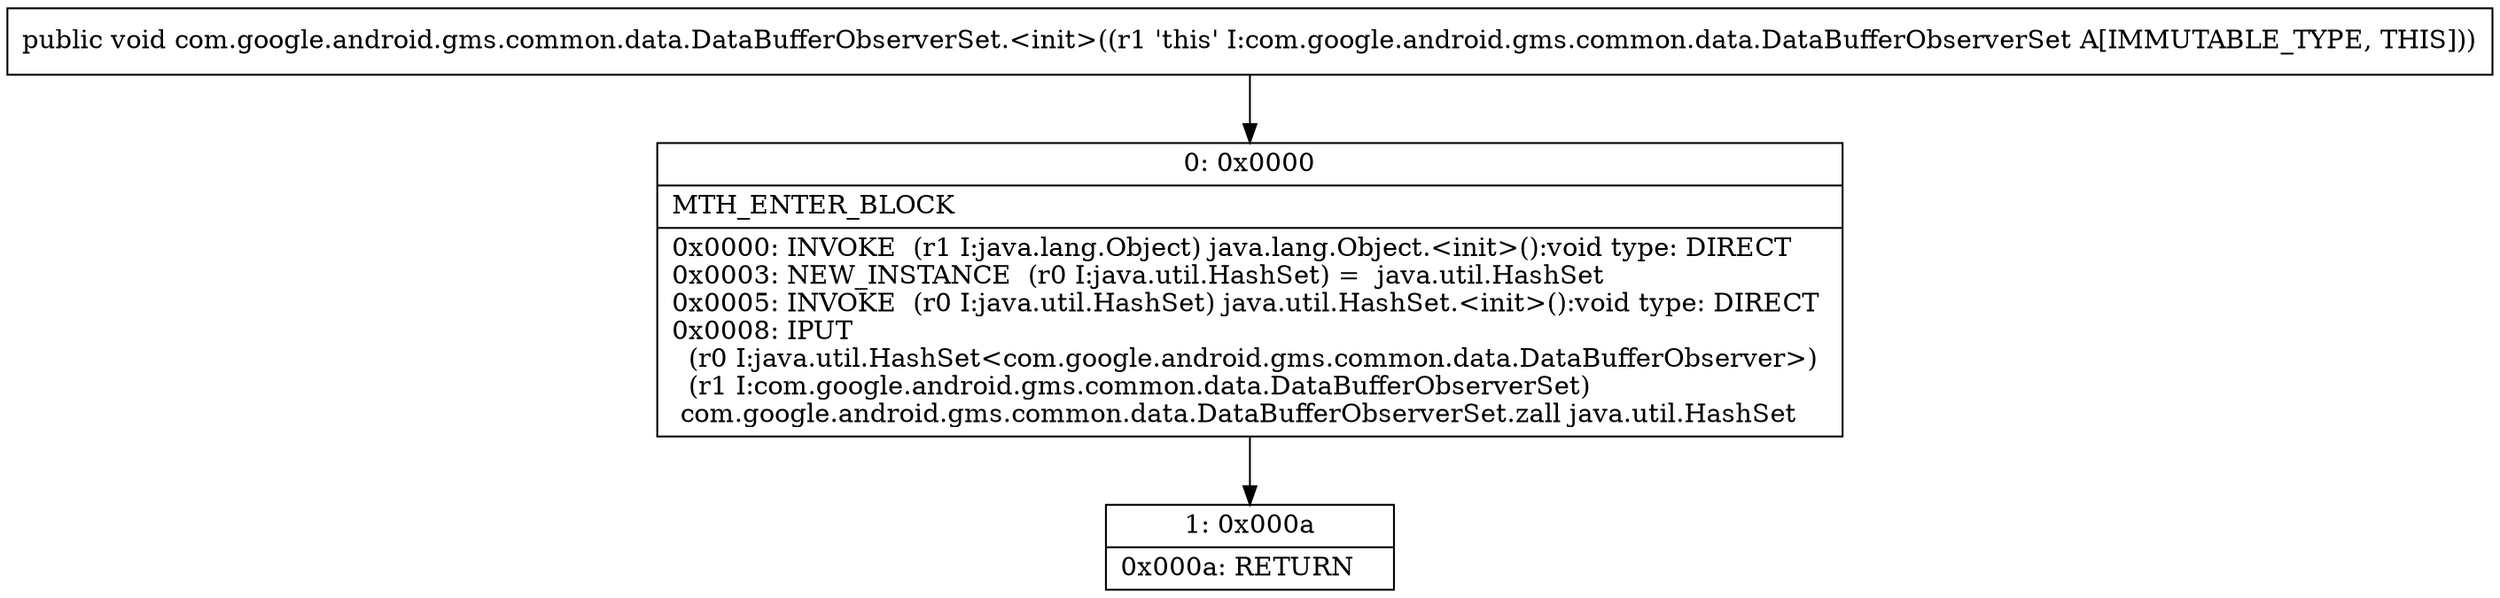 digraph "CFG forcom.google.android.gms.common.data.DataBufferObserverSet.\<init\>()V" {
Node_0 [shape=record,label="{0\:\ 0x0000|MTH_ENTER_BLOCK\l|0x0000: INVOKE  (r1 I:java.lang.Object) java.lang.Object.\<init\>():void type: DIRECT \l0x0003: NEW_INSTANCE  (r0 I:java.util.HashSet) =  java.util.HashSet \l0x0005: INVOKE  (r0 I:java.util.HashSet) java.util.HashSet.\<init\>():void type: DIRECT \l0x0008: IPUT  \l  (r0 I:java.util.HashSet\<com.google.android.gms.common.data.DataBufferObserver\>)\l  (r1 I:com.google.android.gms.common.data.DataBufferObserverSet)\l com.google.android.gms.common.data.DataBufferObserverSet.zall java.util.HashSet \l}"];
Node_1 [shape=record,label="{1\:\ 0x000a|0x000a: RETURN   \l}"];
MethodNode[shape=record,label="{public void com.google.android.gms.common.data.DataBufferObserverSet.\<init\>((r1 'this' I:com.google.android.gms.common.data.DataBufferObserverSet A[IMMUTABLE_TYPE, THIS])) }"];
MethodNode -> Node_0;
Node_0 -> Node_1;
}

